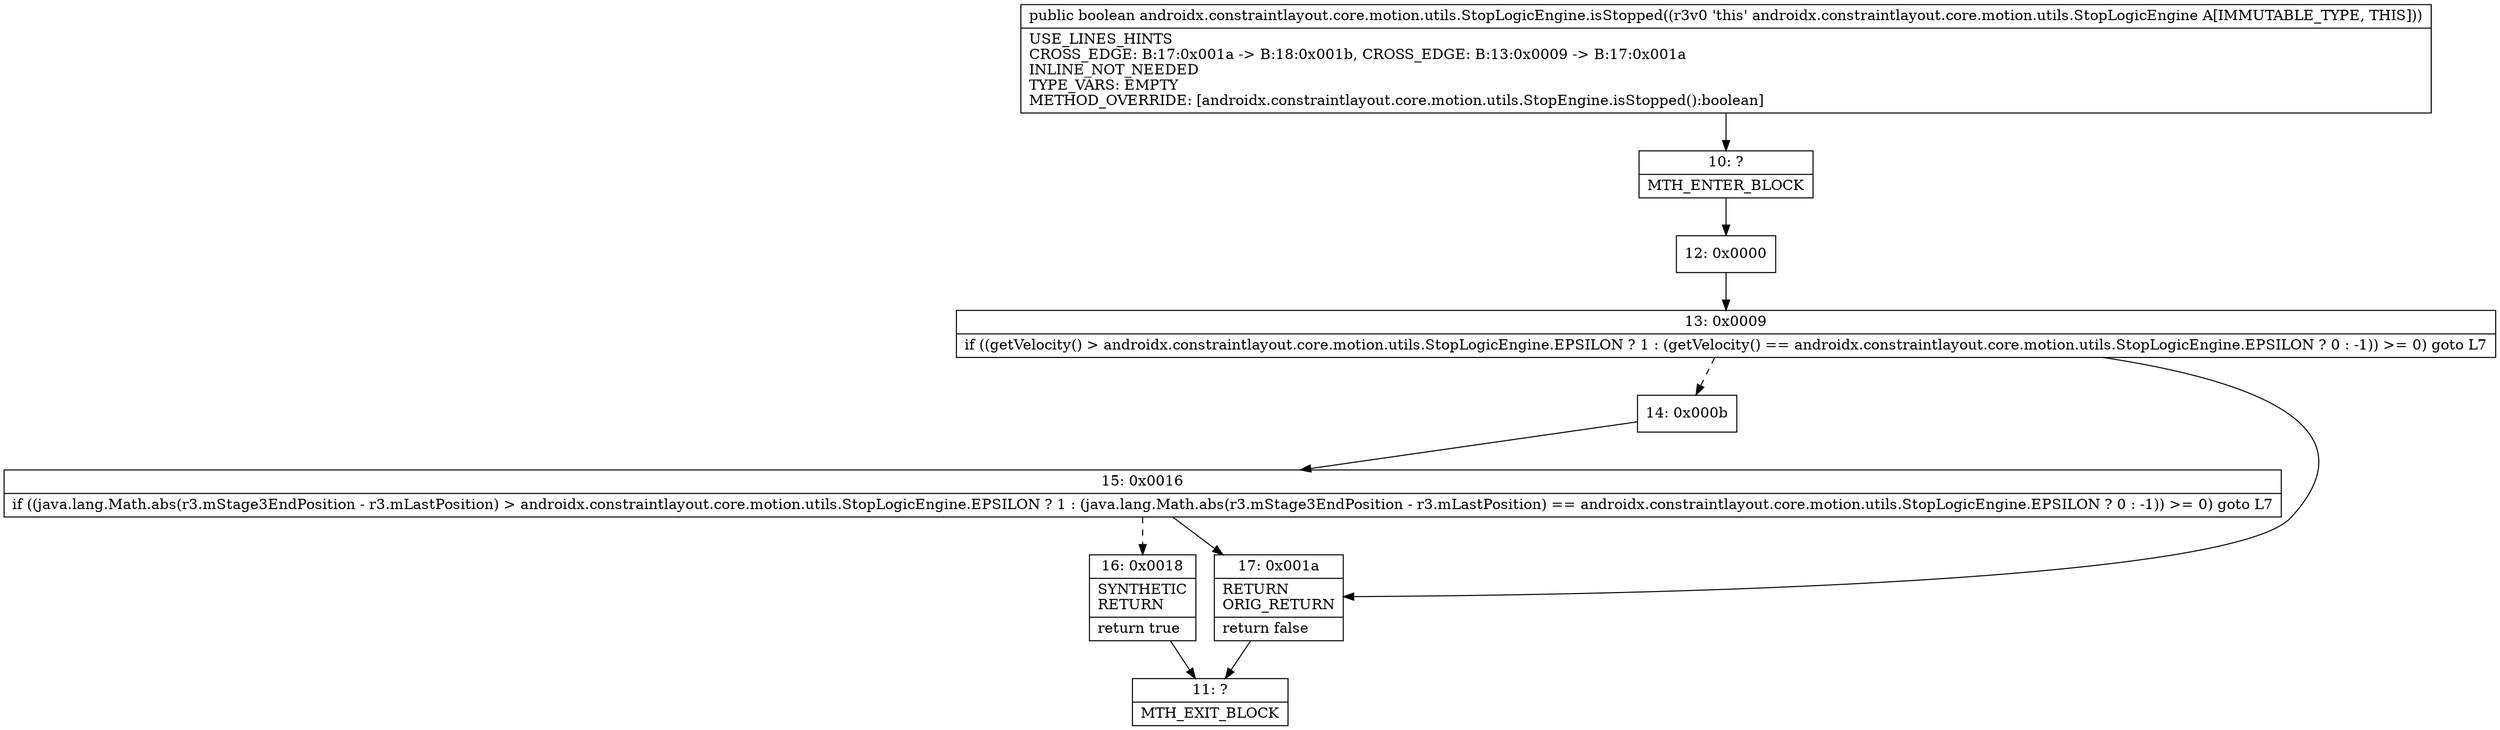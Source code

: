 digraph "CFG forandroidx.constraintlayout.core.motion.utils.StopLogicEngine.isStopped()Z" {
Node_10 [shape=record,label="{10\:\ ?|MTH_ENTER_BLOCK\l}"];
Node_12 [shape=record,label="{12\:\ 0x0000}"];
Node_13 [shape=record,label="{13\:\ 0x0009|if ((getVelocity() \> androidx.constraintlayout.core.motion.utils.StopLogicEngine.EPSILON ? 1 : (getVelocity() == androidx.constraintlayout.core.motion.utils.StopLogicEngine.EPSILON ? 0 : \-1)) \>= 0) goto L7\l}"];
Node_14 [shape=record,label="{14\:\ 0x000b}"];
Node_15 [shape=record,label="{15\:\ 0x0016|if ((java.lang.Math.abs(r3.mStage3EndPosition \- r3.mLastPosition) \> androidx.constraintlayout.core.motion.utils.StopLogicEngine.EPSILON ? 1 : (java.lang.Math.abs(r3.mStage3EndPosition \- r3.mLastPosition) == androidx.constraintlayout.core.motion.utils.StopLogicEngine.EPSILON ? 0 : \-1)) \>= 0) goto L7\l}"];
Node_16 [shape=record,label="{16\:\ 0x0018|SYNTHETIC\lRETURN\l|return true\l}"];
Node_11 [shape=record,label="{11\:\ ?|MTH_EXIT_BLOCK\l}"];
Node_17 [shape=record,label="{17\:\ 0x001a|RETURN\lORIG_RETURN\l|return false\l}"];
MethodNode[shape=record,label="{public boolean androidx.constraintlayout.core.motion.utils.StopLogicEngine.isStopped((r3v0 'this' androidx.constraintlayout.core.motion.utils.StopLogicEngine A[IMMUTABLE_TYPE, THIS]))  | USE_LINES_HINTS\lCROSS_EDGE: B:17:0x001a \-\> B:18:0x001b, CROSS_EDGE: B:13:0x0009 \-\> B:17:0x001a\lINLINE_NOT_NEEDED\lTYPE_VARS: EMPTY\lMETHOD_OVERRIDE: [androidx.constraintlayout.core.motion.utils.StopEngine.isStopped():boolean]\l}"];
MethodNode -> Node_10;Node_10 -> Node_12;
Node_12 -> Node_13;
Node_13 -> Node_14[style=dashed];
Node_13 -> Node_17;
Node_14 -> Node_15;
Node_15 -> Node_16[style=dashed];
Node_15 -> Node_17;
Node_16 -> Node_11;
Node_17 -> Node_11;
}


